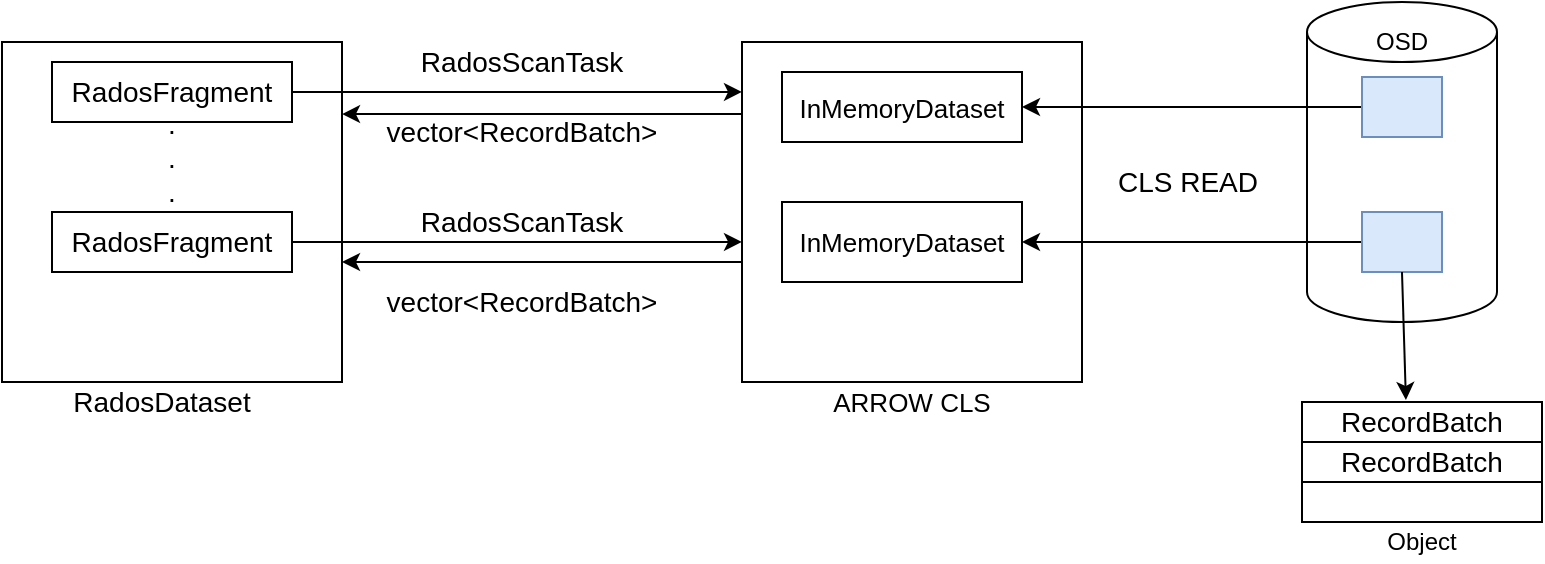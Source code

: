 <mxfile version="13.6.10" type="github">
  <diagram id="15WnuG5AwdH6QXES573Q" name="Page-1">
    <mxGraphModel dx="946" dy="478" grid="1" gridSize="10" guides="1" tooltips="1" connect="1" arrows="1" fold="1" page="1" pageScale="1" pageWidth="1169" pageHeight="827" math="0" shadow="0">
      <root>
        <mxCell id="0" />
        <mxCell id="1" parent="0" />
        <mxCell id="0yRWITcgKIYgQ3G4mCgw-1" value="" style="whiteSpace=wrap;html=1;aspect=fixed;" vertex="1" parent="1">
          <mxGeometry x="130" y="140" width="170" height="170" as="geometry" />
        </mxCell>
        <mxCell id="0yRWITcgKIYgQ3G4mCgw-2" value="" style="whiteSpace=wrap;html=1;aspect=fixed;" vertex="1" parent="1">
          <mxGeometry x="500" y="140" width="170" height="170" as="geometry" />
        </mxCell>
        <mxCell id="0yRWITcgKIYgQ3G4mCgw-3" value="&lt;font style=&quot;font-size: 14px&quot;&gt;RadosFragment&lt;/font&gt;" style="rounded=0;whiteSpace=wrap;html=1;" vertex="1" parent="1">
          <mxGeometry x="155" y="150" width="120" height="30" as="geometry" />
        </mxCell>
        <mxCell id="0yRWITcgKIYgQ3G4mCgw-5" value="&lt;font style=&quot;font-size: 14px&quot;&gt;RadosFragment&lt;/font&gt;" style="rounded=0;whiteSpace=wrap;html=1;" vertex="1" parent="1">
          <mxGeometry x="155" y="225" width="120" height="30" as="geometry" />
        </mxCell>
        <mxCell id="0yRWITcgKIYgQ3G4mCgw-6" value="&lt;font style=&quot;font-size: 14px&quot;&gt;RadosDataset&lt;/font&gt;" style="text;html=1;strokeColor=none;fillColor=none;align=center;verticalAlign=middle;whiteSpace=wrap;rounded=0;" vertex="1" parent="1">
          <mxGeometry x="190" y="310" width="40" height="20" as="geometry" />
        </mxCell>
        <mxCell id="0yRWITcgKIYgQ3G4mCgw-8" value="&lt;font style=&quot;font-size: 13px&quot;&gt;ARROW CLS&lt;/font&gt;" style="text;html=1;strokeColor=none;fillColor=none;align=center;verticalAlign=middle;whiteSpace=wrap;rounded=0;" vertex="1" parent="1">
          <mxGeometry x="530" y="310" width="110" height="20" as="geometry" />
        </mxCell>
        <mxCell id="0yRWITcgKIYgQ3G4mCgw-10" value="" style="shape=cylinder3;whiteSpace=wrap;html=1;boundedLbl=1;backgroundOutline=1;size=15;" vertex="1" parent="1">
          <mxGeometry x="782.5" y="120" width="95" height="160" as="geometry" />
        </mxCell>
        <mxCell id="0yRWITcgKIYgQ3G4mCgw-57" style="edgeStyle=orthogonalEdgeStyle;rounded=0;orthogonalLoop=1;jettySize=auto;html=1;exitX=0;exitY=0.5;exitDx=0;exitDy=0;" edge="1" parent="1" source="0yRWITcgKIYgQ3G4mCgw-11" target="0yRWITcgKIYgQ3G4mCgw-51">
          <mxGeometry relative="1" as="geometry" />
        </mxCell>
        <mxCell id="0yRWITcgKIYgQ3G4mCgw-11" value="" style="rounded=0;whiteSpace=wrap;html=1;fillColor=#dae8fc;strokeColor=#6c8ebf;" vertex="1" parent="1">
          <mxGeometry x="810" y="225" width="40" height="30" as="geometry" />
        </mxCell>
        <mxCell id="0yRWITcgKIYgQ3G4mCgw-58" style="edgeStyle=orthogonalEdgeStyle;rounded=0;orthogonalLoop=1;jettySize=auto;html=1;exitX=0;exitY=0.5;exitDx=0;exitDy=0;entryX=1;entryY=0.5;entryDx=0;entryDy=0;" edge="1" parent="1" source="0yRWITcgKIYgQ3G4mCgw-12" target="0yRWITcgKIYgQ3G4mCgw-50">
          <mxGeometry relative="1" as="geometry" />
        </mxCell>
        <mxCell id="0yRWITcgKIYgQ3G4mCgw-12" value="" style="rounded=0;whiteSpace=wrap;html=1;fillColor=#dae8fc;strokeColor=#6c8ebf;" vertex="1" parent="1">
          <mxGeometry x="810" y="157.5" width="40" height="30" as="geometry" />
        </mxCell>
        <mxCell id="0yRWITcgKIYgQ3G4mCgw-14" value="" style="rounded=0;whiteSpace=wrap;html=1;" vertex="1" parent="1">
          <mxGeometry x="780" y="320" width="120" height="60" as="geometry" />
        </mxCell>
        <mxCell id="0yRWITcgKIYgQ3G4mCgw-15" value="&lt;font style=&quot;font-size: 14px&quot;&gt;RecordBatch&lt;/font&gt;" style="rounded=0;whiteSpace=wrap;html=1;" vertex="1" parent="1">
          <mxGeometry x="780" y="320" width="120" height="20" as="geometry" />
        </mxCell>
        <mxCell id="0yRWITcgKIYgQ3G4mCgw-16" value="&lt;font style=&quot;font-size: 14px&quot;&gt;RecordBatch&lt;/font&gt;" style="rounded=0;whiteSpace=wrap;html=1;" vertex="1" parent="1">
          <mxGeometry x="780" y="340" width="120" height="20" as="geometry" />
        </mxCell>
        <mxCell id="0yRWITcgKIYgQ3G4mCgw-17" value="Object" style="text;html=1;strokeColor=none;fillColor=none;align=center;verticalAlign=middle;whiteSpace=wrap;rounded=0;" vertex="1" parent="1">
          <mxGeometry x="820" y="380" width="40" height="20" as="geometry" />
        </mxCell>
        <mxCell id="0yRWITcgKIYgQ3G4mCgw-18" value="OSD" style="text;html=1;strokeColor=none;fillColor=none;align=center;verticalAlign=middle;whiteSpace=wrap;rounded=0;" vertex="1" parent="1">
          <mxGeometry x="810" y="130" width="40" height="20" as="geometry" />
        </mxCell>
        <mxCell id="0yRWITcgKIYgQ3G4mCgw-20" value="" style="endArrow=classic;html=1;exitX=1;exitY=0.5;exitDx=0;exitDy=0;entryX=0;entryY=0.147;entryDx=0;entryDy=0;entryPerimeter=0;" edge="1" parent="1" source="0yRWITcgKIYgQ3G4mCgw-3" target="0yRWITcgKIYgQ3G4mCgw-2">
          <mxGeometry width="50" height="50" relative="1" as="geometry">
            <mxPoint x="330" y="165" as="sourcePoint" />
            <mxPoint x="380" y="115" as="targetPoint" />
          </mxGeometry>
        </mxCell>
        <mxCell id="0yRWITcgKIYgQ3G4mCgw-24" value="&lt;font style=&quot;font-size: 14px&quot;&gt;RadosScanTask&lt;/font&gt;" style="text;html=1;strokeColor=none;fillColor=none;align=center;verticalAlign=middle;whiteSpace=wrap;rounded=0;" vertex="1" parent="1">
          <mxGeometry x="370" y="140" width="40" height="20" as="geometry" />
        </mxCell>
        <mxCell id="0yRWITcgKIYgQ3G4mCgw-27" value="&lt;font style=&quot;font-size: 14px&quot;&gt;RadosScanTask&lt;/font&gt;" style="text;html=1;strokeColor=none;fillColor=none;align=center;verticalAlign=middle;whiteSpace=wrap;rounded=0;" vertex="1" parent="1">
          <mxGeometry x="370" y="220" width="40" height="20" as="geometry" />
        </mxCell>
        <mxCell id="0yRWITcgKIYgQ3G4mCgw-28" style="edgeStyle=orthogonalEdgeStyle;rounded=0;orthogonalLoop=1;jettySize=auto;html=1;exitX=0.5;exitY=1;exitDx=0;exitDy=0;" edge="1" parent="1" source="0yRWITcgKIYgQ3G4mCgw-27" target="0yRWITcgKIYgQ3G4mCgw-27">
          <mxGeometry relative="1" as="geometry" />
        </mxCell>
        <mxCell id="0yRWITcgKIYgQ3G4mCgw-31" value="&lt;font style=&quot;font-size: 14px&quot;&gt;CLS READ&lt;/font&gt;" style="text;html=1;strokeColor=none;fillColor=none;align=center;verticalAlign=middle;whiteSpace=wrap;rounded=0;rotation=0;" vertex="1" parent="1">
          <mxGeometry x="662.5" y="200" width="120" height="20" as="geometry" />
        </mxCell>
        <mxCell id="0yRWITcgKIYgQ3G4mCgw-33" value="" style="endArrow=classic;html=1;exitX=0.5;exitY=1;exitDx=0;exitDy=0;entryX=0.433;entryY=-0.05;entryDx=0;entryDy=0;entryPerimeter=0;" edge="1" parent="1" source="0yRWITcgKIYgQ3G4mCgw-11" target="0yRWITcgKIYgQ3G4mCgw-15">
          <mxGeometry width="50" height="50" relative="1" as="geometry">
            <mxPoint x="490" y="330" as="sourcePoint" />
            <mxPoint x="540" y="280" as="targetPoint" />
          </mxGeometry>
        </mxCell>
        <mxCell id="0yRWITcgKIYgQ3G4mCgw-36" value="&lt;font style=&quot;font-size: 14px&quot;&gt;vector&amp;lt;RecordBatch&amp;gt;&lt;/font&gt;" style="text;html=1;strokeColor=none;fillColor=none;align=center;verticalAlign=middle;whiteSpace=wrap;rounded=0;" vertex="1" parent="1">
          <mxGeometry x="370" y="260" width="40" height="20" as="geometry" />
        </mxCell>
        <mxCell id="0yRWITcgKIYgQ3G4mCgw-41" value="" style="endArrow=classic;html=1;entryX=0;entryY=0.588;entryDx=0;entryDy=0;entryPerimeter=0;" edge="1" parent="1" target="0yRWITcgKIYgQ3G4mCgw-2">
          <mxGeometry width="50" height="50" relative="1" as="geometry">
            <mxPoint x="275" y="240" as="sourcePoint" />
            <mxPoint x="325" y="190" as="targetPoint" />
          </mxGeometry>
        </mxCell>
        <mxCell id="0yRWITcgKIYgQ3G4mCgw-42" value="" style="endArrow=classic;html=1;entryX=1;entryY=0.647;entryDx=0;entryDy=0;entryPerimeter=0;" edge="1" parent="1" target="0yRWITcgKIYgQ3G4mCgw-1">
          <mxGeometry width="50" height="50" relative="1" as="geometry">
            <mxPoint x="500" y="250" as="sourcePoint" />
            <mxPoint x="370" y="290" as="targetPoint" />
          </mxGeometry>
        </mxCell>
        <mxCell id="0yRWITcgKIYgQ3G4mCgw-43" value="" style="endArrow=classic;html=1;exitX=0;exitY=0.212;exitDx=0;exitDy=0;exitPerimeter=0;entryX=1;entryY=0.212;entryDx=0;entryDy=0;entryPerimeter=0;" edge="1" parent="1" source="0yRWITcgKIYgQ3G4mCgw-2" target="0yRWITcgKIYgQ3G4mCgw-1">
          <mxGeometry width="50" height="50" relative="1" as="geometry">
            <mxPoint x="490" y="320" as="sourcePoint" />
            <mxPoint x="400" y="320" as="targetPoint" />
          </mxGeometry>
        </mxCell>
        <mxCell id="0yRWITcgKIYgQ3G4mCgw-44" value="&lt;font style=&quot;font-size: 14px&quot;&gt;vector&amp;lt;RecordBatch&amp;gt;&lt;/font&gt;" style="text;html=1;strokeColor=none;fillColor=none;align=center;verticalAlign=middle;whiteSpace=wrap;rounded=0;" vertex="1" parent="1">
          <mxGeometry x="370" y="175" width="40" height="20" as="geometry" />
        </mxCell>
        <mxCell id="0yRWITcgKIYgQ3G4mCgw-49" value="&lt;font style=&quot;font-size: 14px&quot;&gt;.&lt;br&gt;.&lt;br&gt;.&lt;/font&gt;" style="text;html=1;strokeColor=none;fillColor=none;align=center;verticalAlign=middle;whiteSpace=wrap;rounded=0;" vertex="1" parent="1">
          <mxGeometry x="195" y="180" width="40" height="35" as="geometry" />
        </mxCell>
        <mxCell id="0yRWITcgKIYgQ3G4mCgw-50" value="&lt;font style=&quot;font-size: 13px&quot;&gt;InMemoryDataset&lt;/font&gt;" style="rounded=0;whiteSpace=wrap;html=1;" vertex="1" parent="1">
          <mxGeometry x="520" y="155" width="120" height="35" as="geometry" />
        </mxCell>
        <mxCell id="0yRWITcgKIYgQ3G4mCgw-51" value="&lt;span&gt;&lt;font style=&quot;font-size: 13px&quot;&gt;InMemoryDataset&lt;/font&gt;&lt;/span&gt;" style="rounded=0;whiteSpace=wrap;html=1;" vertex="1" parent="1">
          <mxGeometry x="520" y="220" width="120" height="40" as="geometry" />
        </mxCell>
      </root>
    </mxGraphModel>
  </diagram>
</mxfile>

